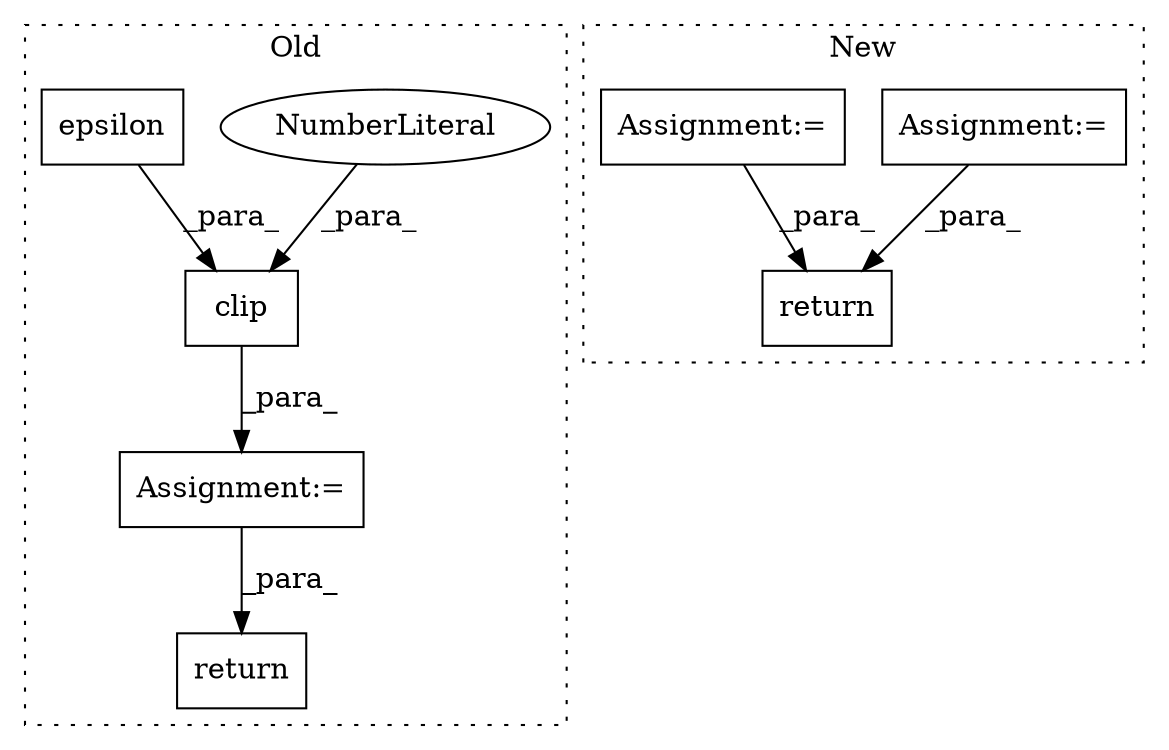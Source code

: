 digraph G {
subgraph cluster0 {
1 [label="clip" a="32" s="509,534" l="5,1" shape="box"];
3 [label="return" a="41" s="628" l="7" shape="box"];
5 [label="Assignment:=" a="7" s="506" l="1" shape="box"];
6 [label="NumberLiteral" a="34" s="533" l="1" shape="ellipse"];
8 [label="epsilon" a="32" s="523" l="9" shape="box"];
label = "Old";
style="dotted";
}
subgraph cluster1 {
2 [label="return" a="41" s="2006" l="7" shape="box"];
4 [label="Assignment:=" a="7" s="1951" l="1" shape="box"];
7 [label="Assignment:=" a="7" s="1897" l="1" shape="box"];
label = "New";
style="dotted";
}
1 -> 5 [label="_para_"];
4 -> 2 [label="_para_"];
5 -> 3 [label="_para_"];
6 -> 1 [label="_para_"];
7 -> 2 [label="_para_"];
8 -> 1 [label="_para_"];
}